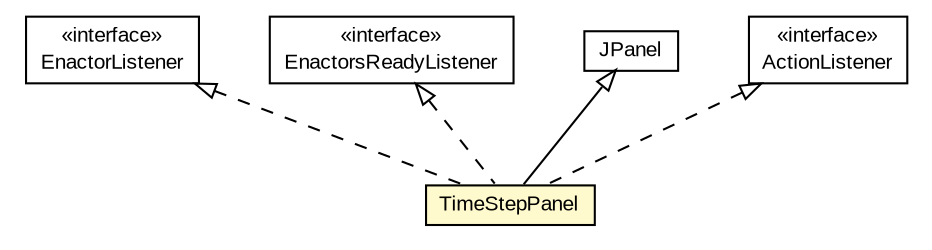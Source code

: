 #!/usr/local/bin/dot
#
# Class diagram 
# Generated by UMLGraph version 5.3 (http://www.umlgraph.org/)
#

digraph G {
	edge [fontname="arial",fontsize=10,labelfontname="arial",labelfontsize=10];
	node [fontname="arial",fontsize=10,shape=plaintext];
	nodesep=0.25;
	ranksep=0.5;
	// context.arch.enactor.EnactorListener
	c105758 [label=<<table title="context.arch.enactor.EnactorListener" border="0" cellborder="1" cellspacing="0" cellpadding="2" port="p" href="../../../enactor/EnactorListener.html">
		<tr><td><table border="0" cellspacing="0" cellpadding="1">
<tr><td align="center" balign="center"> &#171;interface&#187; </td></tr>
<tr><td align="center" balign="center"> EnactorListener </td></tr>
		</table></td></tr>
		</table>>, fontname="arial", fontcolor="black", fontsize=10.0];
	// context.apps.ContextModel.EnactorsReadyListener
	c105804 [label=<<table title="context.apps.ContextModel.EnactorsReadyListener" border="0" cellborder="1" cellspacing="0" cellpadding="2" port="p" href="../../../../apps/ContextModel.EnactorsReadyListener.html">
		<tr><td><table border="0" cellspacing="0" cellpadding="1">
<tr><td align="center" balign="center"> &#171;interface&#187; </td></tr>
<tr><td align="center" balign="center"> EnactorsReadyListener </td></tr>
		</table></td></tr>
		</table>>, fontname="arial", fontcolor="black", fontsize=10.0];
	// context.arch.intelligibility.apps.homeactivity.TimeStepPanel
	c105839 [label=<<table title="context.arch.intelligibility.apps.homeactivity.TimeStepPanel" border="0" cellborder="1" cellspacing="0" cellpadding="2" port="p" bgcolor="lemonChiffon" href="./TimeStepPanel.html">
		<tr><td><table border="0" cellspacing="0" cellpadding="1">
<tr><td align="center" balign="center"> TimeStepPanel </td></tr>
		</table></td></tr>
		</table>>, fontname="arial", fontcolor="black", fontsize=10.0];
	//context.arch.intelligibility.apps.homeactivity.TimeStepPanel extends javax.swing.JPanel
	c105997:p -> c105839:p [dir=back,arrowtail=empty];
	//context.arch.intelligibility.apps.homeactivity.TimeStepPanel implements java.awt.event.ActionListener
	c105998:p -> c105839:p [dir=back,arrowtail=empty,style=dashed];
	//context.arch.intelligibility.apps.homeactivity.TimeStepPanel implements context.apps.ContextModel.EnactorsReadyListener
	c105804:p -> c105839:p [dir=back,arrowtail=empty,style=dashed];
	//context.arch.intelligibility.apps.homeactivity.TimeStepPanel implements context.arch.enactor.EnactorListener
	c105758:p -> c105839:p [dir=back,arrowtail=empty,style=dashed];
	// javax.swing.JPanel
	c105997 [label=<<table title="javax.swing.JPanel" border="0" cellborder="1" cellspacing="0" cellpadding="2" port="p" href="http://java.sun.com/j2se/1.4.2/docs/api/javax/swing/JPanel.html">
		<tr><td><table border="0" cellspacing="0" cellpadding="1">
<tr><td align="center" balign="center"> JPanel </td></tr>
		</table></td></tr>
		</table>>, fontname="arial", fontcolor="black", fontsize=10.0];
	// java.awt.event.ActionListener
	c105998 [label=<<table title="java.awt.event.ActionListener" border="0" cellborder="1" cellspacing="0" cellpadding="2" port="p" href="http://java.sun.com/j2se/1.4.2/docs/api/java/awt/event/ActionListener.html">
		<tr><td><table border="0" cellspacing="0" cellpadding="1">
<tr><td align="center" balign="center"> &#171;interface&#187; </td></tr>
<tr><td align="center" balign="center"> ActionListener </td></tr>
		</table></td></tr>
		</table>>, fontname="arial", fontcolor="black", fontsize=10.0];
}

